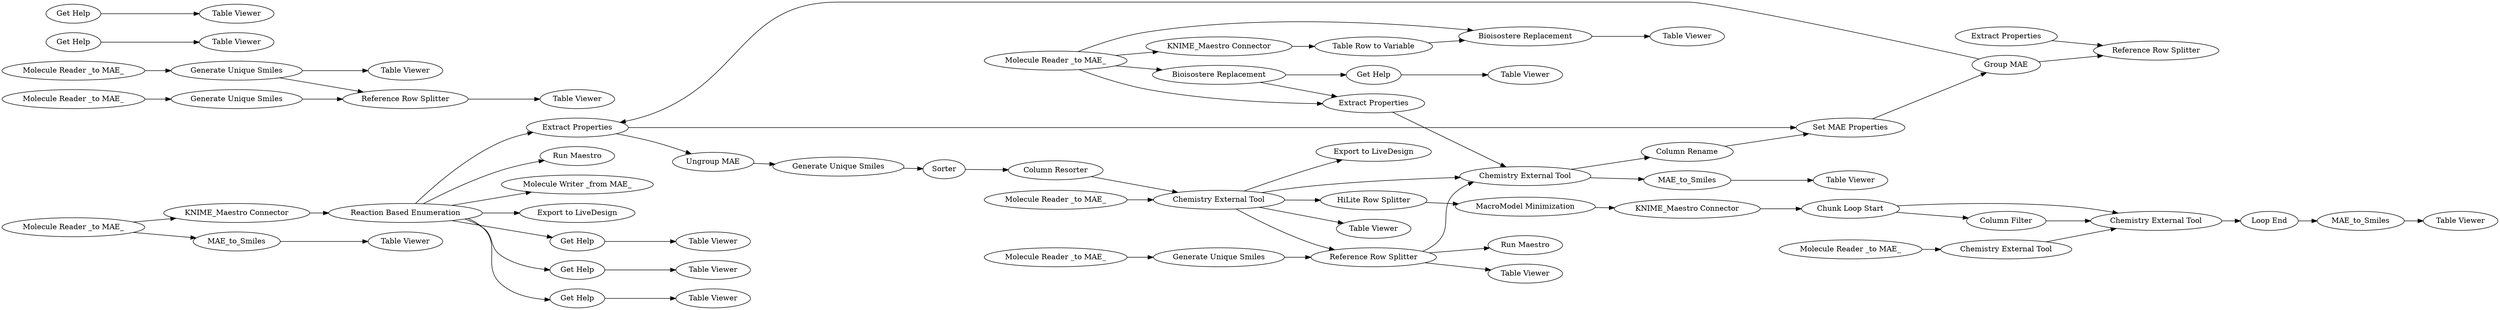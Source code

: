 digraph {
	27 [label="Get Help"]
	28 [label="Table Viewer"]
	57 [label="Molecule Reader _to MAE_"]
	58 [label="Molecule Reader _to MAE_"]
	60 [label=MAE_to_Smiles]
	62 [label="Reaction Based Enumeration"]
	63 [label="Table Viewer"]
	64 [label="KNIME_Maestro Connector"]
	65 [label="Run Maestro"]
	66 [label="Molecule Writer _from MAE_"]
	67 [label="Export to LiveDesign"]
	72 [label="Table Viewer"]
	73 [label="Reference Row Splitter"]
	74 [label="Generate Unique Smiles"]
	75 [label="Generate Unique Smiles"]
	77 [label="Molecule Reader _to MAE_"]
	78 [label="Table Viewer"]
	79 [label="Molecule Reader _to MAE_"]
	80 [label="Molecule Reader _to MAE_"]
	81 [label="Molecule Reader _to MAE_"]
	83 [label="Table Viewer"]
	84 [label="Get Help"]
	85 [label="Bioisostere Replacement"]
	12 [label="Extract Properties"]
	22 [label="Reference Row Splitter"]
	23 [label="Extract Properties"]
	26 [label="Group MAE"]
	27 [label="Extract Properties"]
	28 [label="Set MAE Properties"]
	29 [label="Column Rename"]
	30 [label=Sorter]
	106 [label="Generate Unique Smiles"]
	109 [label="Ungroup MAE"]
	110 [label="Column Resorter"]
	111 [label="Column Filter"]
	112 [label="Cell Splitter"]
	89 [label="MacroModel Minimization"]
	90 [label="Table Viewer"]
	94 [label="Export to LiveDesign"]
	100 [label="KNIME_Maestro Connector"]
	105 [label="Generate Unique Smiles"]
	107 [label="Reference Row Splitter"]
	108 [label="Table Viewer"]
	111 [label="Chemistry External Tool"]
	112 [label="Chemistry External Tool"]
	113 [label="Get Help"]
	114 [label="Get Help"]
	115 [label="Table Viewer"]
	116 [label="Table Viewer"]
	120 [label="Run Maestro"]
	125 [label=MAE_to_Smiles]
	126 [label="Table Viewer"]
	129 [label="HiLite Row Splitter"]
	130 [label="Chemistry External Tool"]
	131 [label="Molecule Reader _to MAE_"]
	132 [label=MAE_to_Smiles]
	133 [label="Table Viewer"]
	134 [label="Chemistry External Tool"]
	138 [label="KNIME_Maestro Connector"]
	139 [label="Chunk Loop Start"]
	140 [label="Loop End"]
	144 [label="Bioisostere Replacement"]
	145 [label="Table Viewer"]
	149 [label="Table Row to Variable"]
	150 [label="Column Filter"]
	153 [label="Get Help"]
	154 [label="Table Viewer"]
	155 [label="Get Help"]
	156 [label="Table Viewer"]
	157 [label="Get Help"]
	158 [label="Table Viewer"]
	12 -> 112
	23 -> 22
	26 -> 27
	26 -> 22
	27 -> 109
	28 -> 26
	29 -> 28
	30 -> 110
	106 -> 30
	109 -> 106
	110 -> 111
	112 -> 29
	27 -> 28
	57 -> 60
	57 -> 64
	58 -> 75
	60 -> 63
	62 -> 157
	62 -> 27
	62 -> 155
	62 -> 153
	62 -> 66
	62 -> 67
	62 -> 65
	64 -> 62
	73 -> 78
	74 -> 73
	75 -> 73
	75 -> 72
	77 -> 74
	79 -> 105
	80 -> 85
	80 -> 12
	80 -> 100
	80 -> 144
	81 -> 111
	84 -> 83
	85 -> 84
	85 -> 12
	111 -> 94
	111 -> 90
	111 -> 107
	111 -> 129
	89 -> 138
	100 -> 149
	105 -> 107
	107 -> 108
	107 -> 120
	107 -> 112
	111 -> 112
	112 -> 125
	113 -> 115
	114 -> 116
	125 -> 126
	129 -> 89
	130 -> 134
	131 -> 130
	132 -> 133
	134 -> 140
	138 -> 139
	139 -> 134
	139 -> 150
	140 -> 132
	144 -> 145
	149 -> 144
	150 -> 134
	153 -> 154
	155 -> 156
	157 -> 158
	rankdir=LR
}
